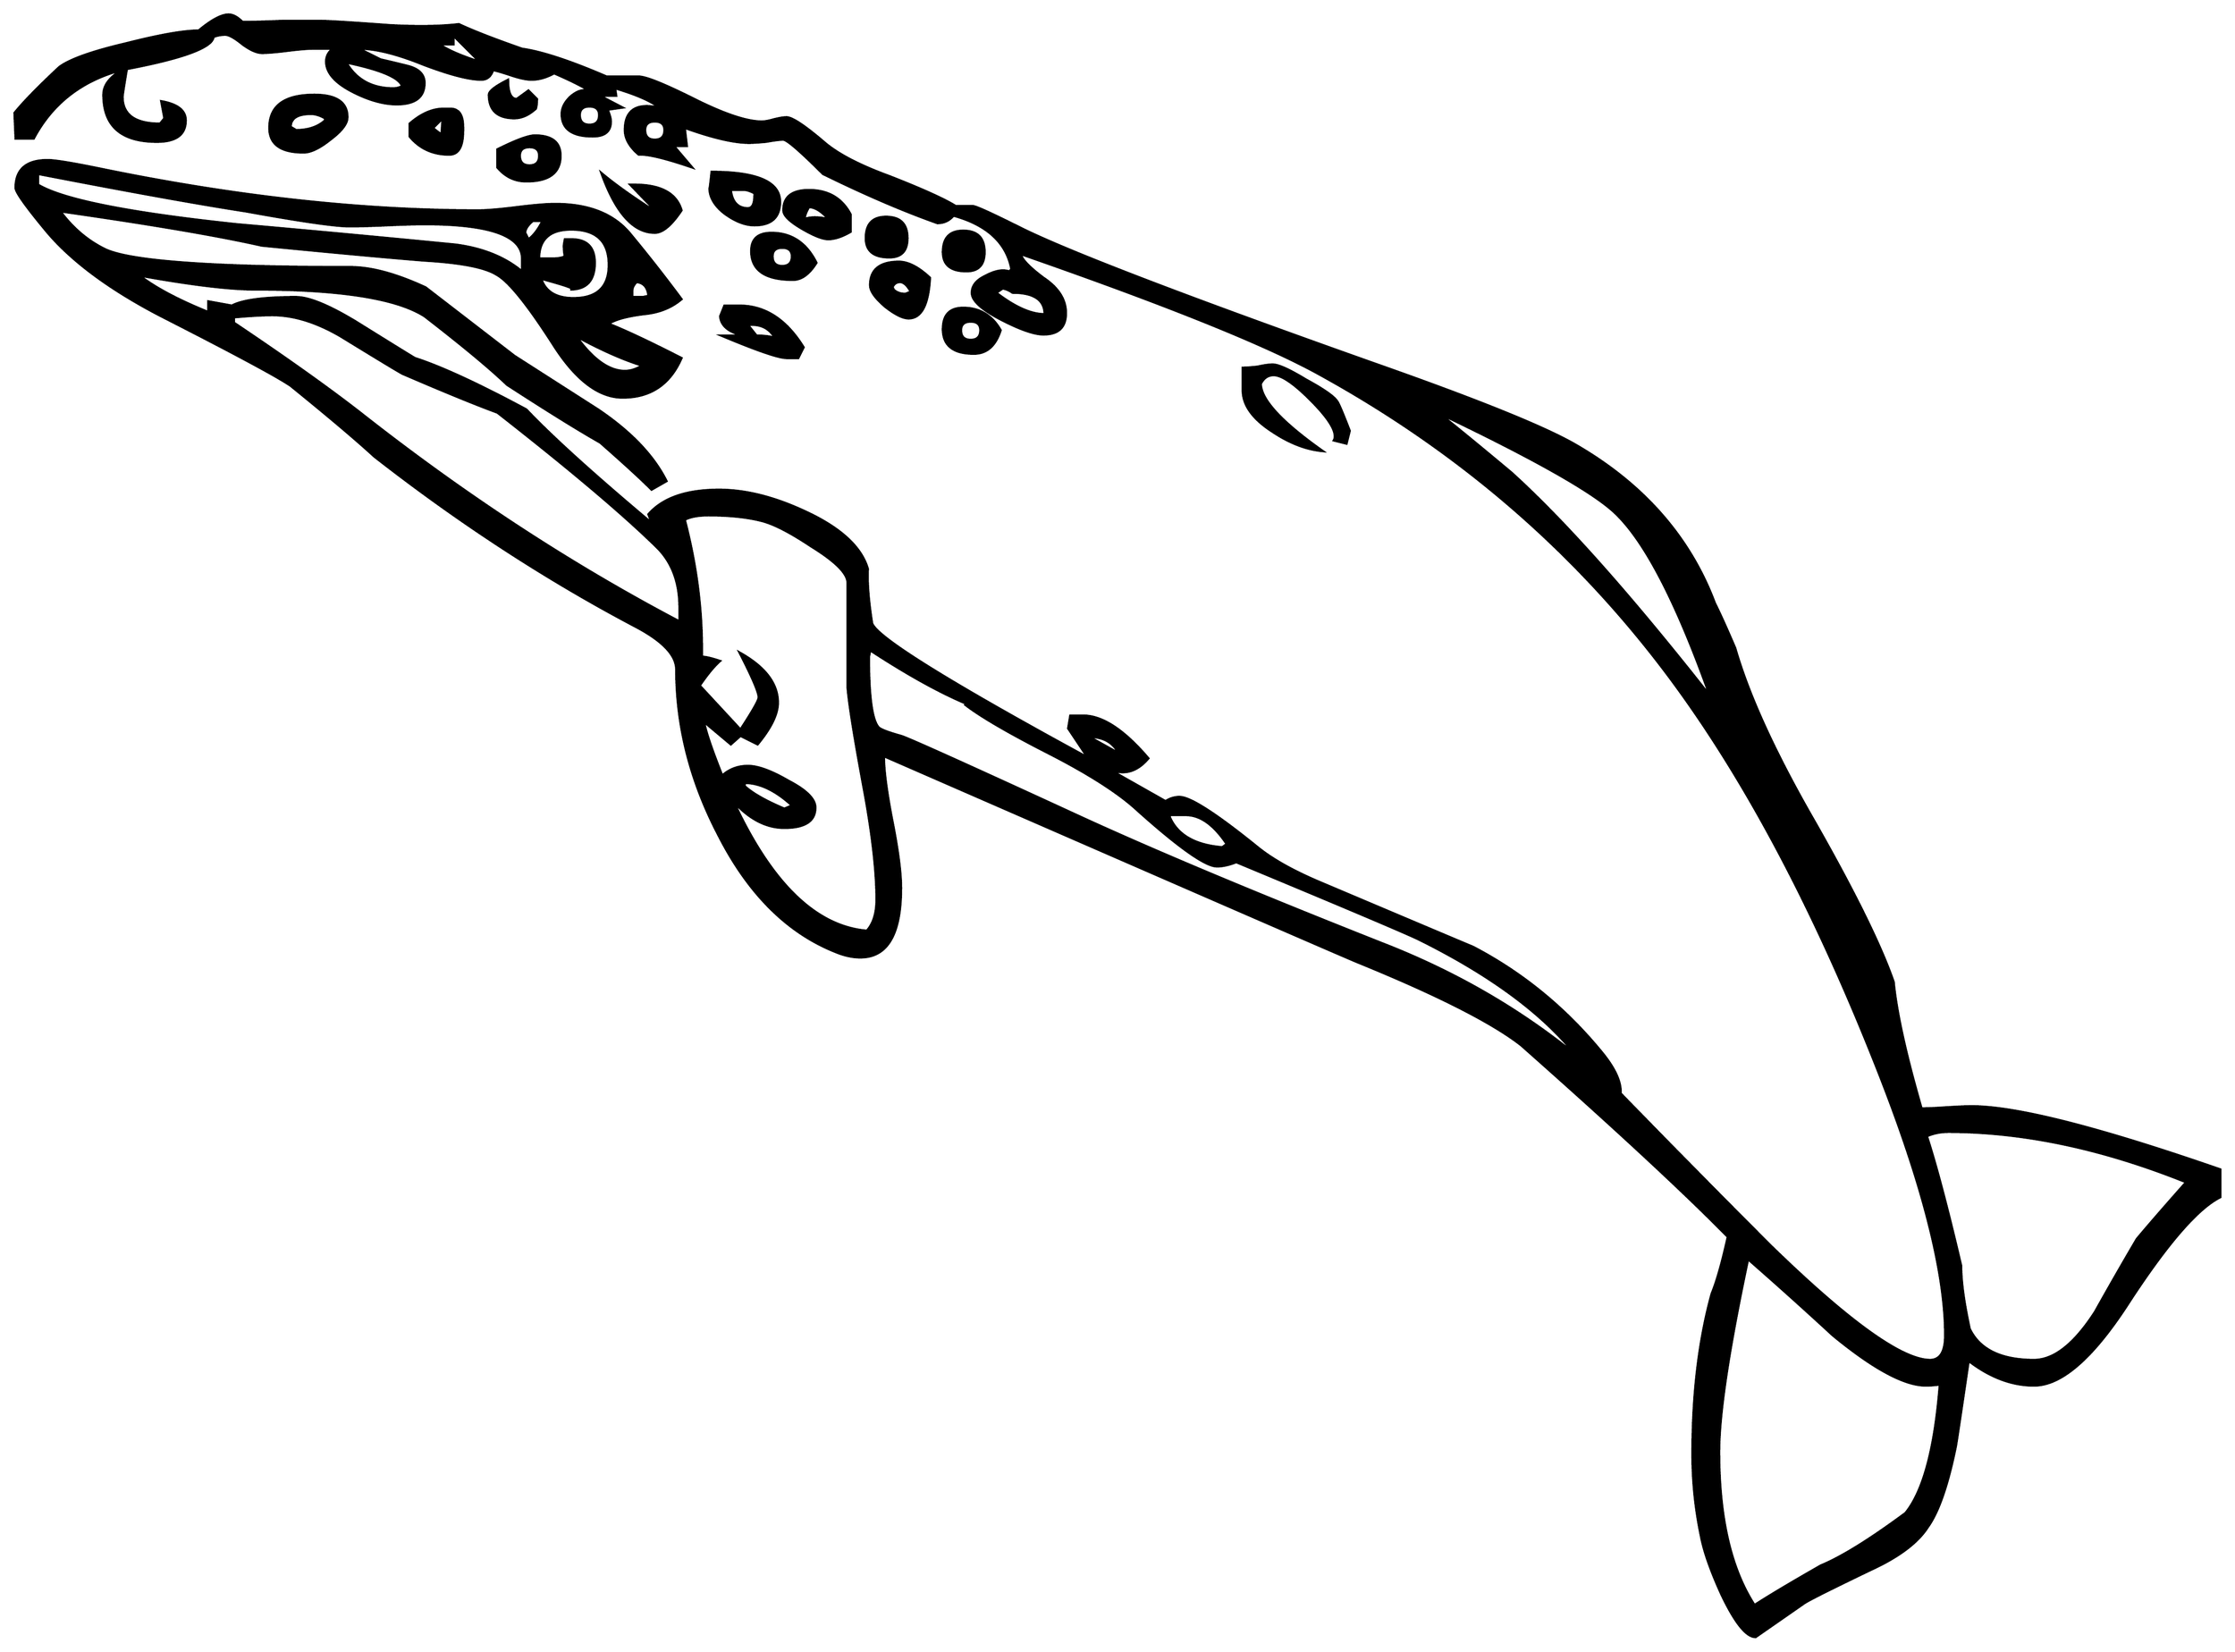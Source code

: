 


\begin{tikzpicture}[y=0.80pt, x=0.80pt, yscale=-1.0, xscale=1.0, inner sep=0pt, outer sep=0pt]
\begin{scope}[shift={(100.0,1662.0)},nonzero rule]
  \path[draw=.,fill=.,line width=1.600pt] (1304.0,-907.0) --
    (1301.0,-895.0) -- (1289.0,-898.0) .. controls
    (1289.667,-898.667) and (1290.0,-900.0) .. (1290.0,-902.0) ..
    controls (1290.0,-909.333) and (1282.333,-920.667) ..
    (1267.0,-936.0) .. controls (1251.667,-951.333) and
    (1240.333,-959.0) .. (1233.0,-959.0) .. controls
    (1227.667,-959.0) and (1223.667,-956.333) .. (1221.0,-951.0) ..
    controls (1221.0,-936.333) and (1240.333,-915.333) ..
    (1279.0,-888.0) .. controls (1263.667,-889.333) and
    (1248.0,-895.333) .. (1232.0,-906.0) .. controls
    (1213.333,-918.0) and (1204.0,-931.0) .. (1204.0,-945.0) --
    (1204.0,-966.0) .. controls (1207.333,-966.0) and
    (1212.0,-966.333) .. (1218.0,-967.0) .. controls
    (1224.0,-968.333) and (1228.667,-969.0) .. (1232.0,-969.0) ..
    controls (1237.333,-969.0) and (1247.667,-964.333) ..
    (1263.0,-955.0) .. controls (1279.0,-946.333) and
    (1288.667,-939.667) .. (1292.0,-935.0) .. controls
    (1293.333,-933.667) and (1297.333,-924.333) .. (1304.0,-907.0) --
    cycle(963.0,-1074.0) .. controls (963.0,-1062.0) and
    (957.333,-1056.0) .. (946.0,-1056.0) .. controls
    (931.333,-1056.0) and (924.0,-1062.0) .. (924.0,-1074.0) ..
    controls (924.0,-1087.333) and (930.333,-1094.0) ..
    (943.0,-1094.0) .. controls (956.333,-1094.0) and
    (963.0,-1087.333) .. (963.0,-1074.0) -- cycle(891.0,-1087.0)
    .. controls (891.0,-1075.0) and (885.333,-1069.0) ..
    (874.0,-1069.0) .. controls (859.333,-1069.0) and
    (852.0,-1075.0) .. (852.0,-1087.0) .. controls
    (852.0,-1100.333) and (858.333,-1107.0) .. (871.0,-1107.0) ..
    controls (884.333,-1107.0) and (891.0,-1100.333) ..
    (891.0,-1087.0) -- cycle(978.0,-1001.0) .. controls
    (973.333,-986.333) and (965.0,-979.0) .. (953.0,-979.0) ..
    controls (933.667,-979.0) and (924.0,-986.667) ..
    (924.0,-1002.0) .. controls (924.0,-1015.333) and
    (930.333,-1022.0) .. (943.0,-1022.0) .. controls
    (958.333,-1022.0) and (970.0,-1015.0) .. (978.0,-1001.0) --
    cycle(912.0,-1050.0) .. controls (910.667,-1024.667) and
    (904.0,-1012.0) .. (892.0,-1012.0) .. controls
    (886.667,-1012.0) and (879.333,-1015.667) .. (870.0,-1023.0) ..
    controls (860.667,-1031.0) and (856.0,-1037.667) ..
    (856.0,-1043.0) .. controls (856.0,-1057.667) and
    (865.0,-1065.0) .. (883.0,-1065.0) .. controls
    (891.667,-1065.0) and (901.333,-1060.0) .. (912.0,-1050.0) --
    cycle(838.0,-1093.0) .. controls (830.0,-1088.333) and
    (823.0,-1086.0) .. (817.0,-1086.0) .. controls
    (811.667,-1086.0) and (803.333,-1089.333) .. (792.0,-1096.0) ..
    controls (780.667,-1102.667) and (775.0,-1108.333) ..
    (775.0,-1113.0) .. controls (775.0,-1125.667) and
    (783.0,-1132.0) .. (799.0,-1132.0) .. controls
    (817.0,-1132.0) and (830.0,-1124.333) .. (838.0,-1109.0) --
    (838.0,-1093.0) -- cycle(772.0,-1121.0) .. controls
    (772.0,-1106.333) and (764.0,-1099.0) .. (748.0,-1099.0) ..
    controls (739.333,-1099.0) and (730.0,-1102.667) ..
    (720.0,-1110.0) .. controls (710.667,-1117.333) and
    (706.0,-1125.333) .. (706.0,-1134.0) .. controls
    (706.0,-1131.333) and (706.667,-1136.333) .. (708.0,-1149.0) ..
    controls (750.667,-1149.0) and (772.0,-1139.667) ..
    (772.0,-1121.0) -- cycle(806.0,-1064.0) .. controls
    (799.333,-1053.333) and (792.0,-1048.0) .. (784.0,-1048.0) ..
    controls (758.0,-1048.0) and (745.0,-1057.0) ..
    (745.0,-1075.0) .. controls (745.0,-1086.333) and
    (751.333,-1092.0) .. (764.0,-1092.0) .. controls
    (782.667,-1092.0) and (796.667,-1082.667) .. (806.0,-1064.0) --
    cycle(680.0,-1113.0) .. controls (670.667,-1099.0) and
    (662.333,-1092.0) .. (655.0,-1092.0) .. controls
    (635.0,-1092.0) and (618.333,-1110.667) .. (605.0,-1148.0) ..
    controls (617.667,-1137.333) and (635.0,-1125.0) ..
    (657.0,-1111.0) -- (632.0,-1137.0) -- (636.0,-1137.0) ..
    controls (660.667,-1137.0) and (675.333,-1129.0) ..
    (680.0,-1113.0) -- cycle(794.0,-985.0) -- (789.0,-975.0) --
    (778.0,-975.0) .. controls (770.667,-975.0) and (750.333,-982.0)
    .. (717.0,-996.0) -- (737.0,-996.0) .. controls
    (723.667,-999.333) and (716.667,-1005.333) .. (716.0,-1014.0) --
    (720.0,-1024.0) -- (734.0,-1024.0) .. controls
    (758.0,-1024.0) and (778.0,-1011.0) .. (794.0,-985.0) --
    cycle(545.0,-1216.0) .. controls (545.0,-1213.333) and
    (544.667,-1210.667) .. (544.0,-1208.0) .. controls
    (537.333,-1202.0) and (530.667,-1199.0) .. (524.0,-1199.0) ..
    controls (508.0,-1199.0) and (500.0,-1206.333) ..
    (500.0,-1221.0) .. controls (500.0,-1224.333) and
    (506.0,-1229.0) .. (518.0,-1235.0) .. controls
    (518.0,-1223.0) and (520.667,-1217.0) .. (526.0,-1217.0) --
    (537.0,-1225.0) -- (545.0,-1217.0) -- (545.0,-1216.0) --
    cycle(567.0,-1164.0) .. controls (567.0,-1148.0) and
    (556.333,-1140.0) .. (535.0,-1140.0) .. controls
    (524.333,-1140.0) and (515.333,-1144.333) .. (508.0,-1153.0) --
    (508.0,-1170.0) .. controls (525.333,-1178.667) and
    (537.0,-1183.0) .. (543.0,-1183.0) .. controls
    (559.0,-1183.0) and (567.0,-1176.667) .. (567.0,-1164.0) --
    cycle(476.0,-1187.0) .. controls (476.0,-1172.333) and
    (471.667,-1165.0) .. (463.0,-1165.0) .. controls
    (447.667,-1165.0) and (435.333,-1170.667) .. (426.0,-1182.0) --
    (426.0,-1194.0) .. controls (436.667,-1203.333) and
    (447.333,-1208.0) .. (458.0,-1208.0) -- (464.0,-1208.0) ..
    controls (472.0,-1208.0) and (476.0,-1202.333) ..
    (476.0,-1191.0) -- (476.0,-1187.0) -- cycle(2117.0,-191.0)
    .. controls (2095.667,-180.333) and (2066.667,-146.667) ..
    (2030.0,-90.0) .. controls (1997.333,-40.0) and (1968.333,-15.0)
    .. (1943.0,-15.0) .. controls (1922.333,-15.0) and
    (1902.0,-22.667) .. (1882.0,-38.0) .. controls (1874.667,12.0)
    and (1870.667,38.667) .. (1870.0,42.0) .. controls (1862.667,78.0)
    and (1854.0,103.0) .. (1844.0,117.0) .. controls
    (1834.667,131.667) and (1817.0,145.0) .. (1791.0,157.0) ..
    controls (1755.0,174.333) and (1734.333,184.667) .. (1729.0,188.0)
    .. controls (1698.333,209.333) and (1683.0,220.0) ..
    (1683.0,220.0) .. controls (1674.333,220.0) and (1663.667,206.667)
    .. (1651.0,180.0) .. controls (1641.0,158.0) and
    (1634.667,140.0) .. (1632.0,126.0) .. controls (1626.667,100.667)
    and (1624.0,75.0) .. (1624.0,49.0) .. controls (1624.0,-7.667)
    and (1630.0,-57.667) .. (1642.0,-101.0) .. controls
    (1646.667,-112.333) and (1651.667,-130.0) .. (1657.0,-154.0) ..
    controls (1615.667,-196.0) and (1551.333,-255.667) ..
    (1464.0,-333.0) .. controls (1436.667,-354.333) and
    (1385.333,-380.333) .. (1310.0,-411.0) .. controls
    (1278.667,-424.333) and (1131.667,-488.333) .. (869.0,-603.0) ..
    controls (869.0,-589.667) and (871.667,-569.333) .. (877.0,-542.0)
    .. controls (882.333,-514.667) and (885.0,-494.0) ..
    (885.0,-480.0) .. controls (885.0,-436.667) and (872.333,-415.0)
    .. (847.0,-415.0) .. controls (839.667,-415.0) and
    (832.0,-416.667) .. (824.0,-420.0) .. controls (778.667,-438.0)
    and (742.0,-474.667) .. (714.0,-530.0) .. controls
    (688.0,-580.0) and (675.0,-631.333) .. (675.0,-684.0) ..
    controls (675.0,-697.333) and (662.333,-710.667) .. (637.0,-724.0)
    .. controls (553.667,-768.0) and (472.333,-821.0) ..
    (393.0,-883.0) .. controls (376.333,-898.333) and (350.333,-920.333)
    .. (315.0,-949.0) .. controls (302.333,-957.667) and
    (262.667,-979.0) .. (196.0,-1013.0) .. controls
    (148.0,-1037.667) and (112.0,-1064.0) .. (88.0,-1092.0) ..
    controls (68.0,-1116.0) and (58.0,-1130.0) .. (58.0,-1134.0)
    .. controls (58.0,-1151.333) and (68.0,-1160.0) ..
    (88.0,-1160.0) .. controls (94.667,-1160.0) and
    (111.0,-1157.333) .. (137.0,-1152.0) .. controls
    (263.0,-1126.0) and (380.667,-1113.0) .. (490.0,-1113.0) ..
    controls (498.0,-1113.0) and (510.0,-1114.0) ..
    (526.0,-1116.0) .. controls (542.0,-1118.0) and
    (554.0,-1119.0) .. (562.0,-1119.0) .. controls
    (594.0,-1119.0) and (617.667,-1109.333) .. (633.0,-1090.0) ..
    controls (649.0,-1070.667) and (664.667,-1050.667) ..
    (680.0,-1030.0) .. controls (670.667,-1022.0) and
    (659.0,-1017.333) .. (645.0,-1016.0) .. controls
    (629.0,-1014.0) and (618.0,-1011.0) .. (612.0,-1007.0) ..
    controls (627.333,-1001.0) and (650.0,-990.333) ..
    (680.0,-975.0) .. controls (669.333,-950.333) and (651.0,-938.0)
    .. (625.0,-938.0) .. controls (603.0,-938.0) and
    (581.667,-954.0) .. (561.0,-986.0) .. controls (536.333,-1024.667)
    and (518.333,-1047.0) .. (507.0,-1053.0) .. controls
    (496.333,-1059.667) and (474.0,-1064.0) .. (440.0,-1066.0) ..
    controls (406.667,-1068.667) and (356.0,-1073.333) ..
    (288.0,-1080.0) .. controls (246.667,-1089.333) and
    (184.0,-1100.0) .. (100.0,-1112.0) .. controls
    (111.333,-1096.667) and (125.0,-1085.0) .. (141.0,-1077.0) ..
    controls (163.667,-1065.667) and (240.333,-1060.0) ..
    (371.0,-1060.0) .. controls (390.333,-1060.0) and
    (413.667,-1053.667) .. (441.0,-1041.0) .. controls
    (441.0,-1041.0) and (468.667,-1019.667) .. (524.0,-977.0) ..
    controls (550.0,-960.333) and (576.0,-943.667) .. (602.0,-927.0)
    .. controls (632.667,-906.333) and (654.0,-884.0) ..
    (666.0,-860.0) -- (652.0,-852.0) .. controls (642.0,-862.0)
    and (626.0,-876.667) .. (604.0,-896.0) .. controls
    (584.0,-907.333) and (555.0,-925.333) .. (517.0,-950.0) ..
    controls (501.0,-965.333) and (475.333,-986.667) ..
    (440.0,-1014.0) .. controls (414.0,-1030.667) and
    (361.333,-1039.0) .. (282.0,-1039.0) .. controls
    (258.0,-1039.0) and (222.0,-1043.333) .. (174.0,-1052.0) ..
    controls (188.667,-1040.667) and (210.0,-1029.333) ..
    (238.0,-1018.0) -- (238.0,-1028.0) -- (260.0,-1024.0) ..
    controls (270.0,-1029.333) and (290.0,-1032.0) ..
    (320.0,-1032.0) .. controls (332.0,-1032.0) and
    (350.667,-1024.333) .. (376.0,-1009.0) .. controls
    (411.333,-987.0) and (429.667,-975.667) .. (431.0,-975.0) ..
    controls (455.667,-967.0) and (490.333,-951.0) .. (535.0,-927.0)
    .. controls (559.0,-901.667) and (598.0,-866.333) ..
    (652.0,-821.0) -- (649.0,-829.0) .. controls (662.333,-844.333)
    and (684.333,-852.0) .. (715.0,-852.0) .. controls
    (739.667,-852.0) and (766.333,-845.333) .. (795.0,-832.0) ..
    controls (828.333,-816.667) and (848.0,-798.667) .. (854.0,-778.0)
    .. controls (853.333,-765.333) and (854.667,-748.333) ..
    (858.0,-727.0) .. controls (863.333,-713.667) and (930.333,-672.0)
    .. (1059.0,-602.0) .. controls (1055.0,-608.0) and
    (1049.0,-617.0) .. (1041.0,-629.0) -- (1043.0,-641.0) --
    (1055.0,-641.0) .. controls (1073.0,-641.0) and
    (1093.333,-627.667) .. (1116.0,-601.0) .. controls
    (1108.667,-592.333) and (1100.667,-588.0) .. (1092.0,-588.0) ..
    controls (1088.0,-588.0) and (1083.667,-589.0) ..
    (1079.0,-591.0) -- (1132.0,-561.0) .. controls
    (1136.0,-563.667) and (1140.333,-565.0) .. (1145.0,-565.0) ..
    controls (1155.0,-565.0) and (1179.333,-549.333) ..
    (1218.0,-518.0) .. controls (1232.0,-506.667) and
    (1251.667,-495.667) .. (1277.0,-485.0) .. controls
    (1368.333,-446.333) and (1415.667,-426.333) .. (1419.0,-425.0) ..
    controls (1465.0,-401.0) and (1505.0,-368.333) ..
    (1539.0,-327.0) .. controls (1551.667,-311.667) and
    (1557.667,-298.667) .. (1557.0,-288.0) .. controls
    (1603.667,-240.0) and (1650.667,-192.333) .. (1698.0,-145.0) ..
    controls (1770.667,-74.333) and (1820.0,-39.0) .. (1846.0,-39.0)
    .. controls (1855.333,-39.0) and (1860.0,-46.667) ..
    (1860.0,-62.0) .. controls (1860.0,-120.0) and
    (1839.333,-201.667) .. (1798.0,-307.0) .. controls
    (1737.333,-461.667) and (1670.333,-587.333) .. (1597.0,-684.0) ..
    controls (1511.0,-797.333) and (1403.667,-889.333) ..
    (1275.0,-960.0) .. controls (1225.667,-987.333) and
    (1133.0,-1024.667) .. (997.0,-1072.0) .. controls
    (997.667,-1067.333) and (1004.667,-1060.0) .. (1018.0,-1050.0) ..
    controls (1032.0,-1040.667) and (1039.0,-1029.667) ..
    (1039.0,-1017.0) .. controls (1039.0,-1003.667) and
    (1032.0,-997.0) .. (1018.0,-997.0) .. controls
    (1009.333,-997.0) and (996.0,-1001.667) .. (978.0,-1011.0) ..
    controls (960.0,-1020.333) and (951.0,-1028.667) ..
    (951.0,-1036.0) .. controls (951.0,-1042.667) and
    (955.333,-1048.0) .. (964.0,-1052.0) .. controls
    (972.667,-1056.667) and (980.0,-1058.0) .. (986.0,-1056.0) --
    (988.0,-1058.0) .. controls (983.333,-1082.667) and
    (965.333,-1099.333) .. (934.0,-1108.0) .. controls
    (930.0,-1103.333) and (925.0,-1101.0) .. (919.0,-1101.0) ..
    controls (887.0,-1112.333) and (851.333,-1127.667) ..
    (812.0,-1147.0) .. controls (790.667,-1168.333) and
    (778.333,-1179.0) .. (775.0,-1179.0) .. controls
    (771.667,-1179.0) and (766.333,-1178.333) .. (759.0,-1177.0) ..
    controls (751.667,-1176.333) and (746.333,-1176.0) ..
    (743.0,-1176.0) .. controls (729.0,-1176.0) and
    (709.0,-1180.667) .. (683.0,-1190.0) -- (685.0,-1173.0) --
    (673.0,-1173.0) -- (690.0,-1153.0) .. controls
    (664.667,-1161.667) and (648.0,-1165.667) .. (640.0,-1165.0) ..
    controls (631.333,-1172.333) and (627.0,-1180.0) ..
    (627.0,-1188.0) .. controls (627.0,-1206.667) and
    (637.667,-1213.667) .. (659.0,-1209.0) .. controls
    (651.667,-1215.0) and (638.0,-1221.0) .. (618.0,-1227.0) --
    (619.0,-1220.0) .. controls (611.667,-1220.0) and
    (606.667,-1220.0) .. (604.0,-1220.0) -- (625.0,-1209.0) --
    (611.0,-1207.0) .. controls (613.0,-1202.333) and
    (614.0,-1198.667) .. (614.0,-1196.0) .. controls
    (614.0,-1186.667) and (608.333,-1182.0) .. (597.0,-1182.0) ..
    controls (577.667,-1182.0) and (568.0,-1189.0) ..
    (568.0,-1203.0) .. controls (568.0,-1209.0) and
    (571.0,-1214.667) .. (577.0,-1220.0) .. controls
    (583.667,-1225.333) and (589.667,-1226.667) .. (595.0,-1224.0) ..
    controls (587.667,-1228.667) and (576.333,-1234.333) ..
    (561.0,-1241.0) .. controls (553.667,-1237.0) and
    (546.667,-1235.0) .. (540.0,-1235.0) .. controls
    (535.333,-1235.0) and (529.0,-1236.333) .. (521.0,-1239.0) ..
    controls (513.0,-1241.667) and (507.333,-1243.333) ..
    (504.0,-1244.0) .. controls (502.0,-1238.0) and
    (498.333,-1235.0) .. (493.0,-1235.0) .. controls
    (481.667,-1235.0) and (463.667,-1239.667) .. (439.0,-1249.0) ..
    controls (414.333,-1259.0) and (394.333,-1264.0) ..
    (379.0,-1264.0) -- (399.0,-1254.0) .. controls
    (407.667,-1252.0) and (416.0,-1250.0) .. (424.0,-1248.0) ..
    controls (434.667,-1245.333) and (440.0,-1240.0) ..
    (440.0,-1232.0) .. controls (440.0,-1218.667) and
    (431.333,-1212.0) .. (414.0,-1212.0) .. controls
    (402.0,-1212.0) and (388.667,-1215.667) .. (374.0,-1223.0) ..
    controls (356.667,-1231.667) and (348.0,-1241.333) ..
    (348.0,-1252.0) .. controls (348.0,-1256.667) and
    (350.0,-1260.667) .. (354.0,-1264.0) -- (336.0,-1264.0) ..
    controls (330.667,-1264.0) and (322.667,-1263.333) ..
    (312.0,-1262.0) .. controls (301.333,-1260.667) and
    (293.333,-1260.0) .. (288.0,-1260.0) .. controls
    (283.333,-1260.0) and (277.333,-1262.667) .. (270.0,-1268.0) ..
    controls (262.667,-1274.0) and (257.333,-1277.0) ..
    (254.0,-1277.0) .. controls (250.0,-1277.0) and
    (246.333,-1276.333) .. (243.0,-1275.0) .. controls
    (241.667,-1265.0) and (214.667,-1255.0) .. (162.0,-1245.0) ..
    controls (159.333,-1229.0) and (158.0,-1220.333) ..
    (158.0,-1219.0) .. controls (158.0,-1202.333) and
    (169.667,-1194.0) .. (193.0,-1194.0) -- (197.0,-1199.0) --
    (194.0,-1215.0) .. controls (209.333,-1212.333) and
    (217.0,-1206.333) .. (217.0,-1197.0) .. controls
    (217.0,-1183.667) and (208.0,-1177.0) .. (190.0,-1177.0) ..
    controls (156.667,-1177.0) and (140.0,-1191.667) ..
    (140.0,-1221.0) .. controls (140.0,-1229.667) and
    (145.667,-1237.333) .. (157.0,-1244.0) .. controls
    (119.667,-1234.0) and (92.333,-1212.667) .. (75.0,-1180.0) --
    (58.0,-1180.0) -- (57.0,-1204.0) .. controls (65.667,-1214.667)
    and (79.667,-1229.0) .. (99.0,-1247.0) .. controls
    (109.0,-1254.333) and (129.667,-1261.667) .. (161.0,-1269.0) ..
    controls (192.333,-1277.0) and (215.0,-1281.0) ..
    (229.0,-1281.0) .. controls (241.0,-1291.0) and
    (250.333,-1296.0) .. (257.0,-1296.0) .. controls
    (261.0,-1296.0) and (265.333,-1293.667) .. (270.0,-1289.0) ..
    controls (278.0,-1289.0) and (290.333,-1289.333) ..
    (307.0,-1290.0) .. controls (323.0,-1290.0) and
    (335.0,-1290.0) .. (343.0,-1290.0) .. controls
    (350.333,-1290.0) and (372.0,-1288.667) .. (408.0,-1286.0) ..
    controls (434.0,-1284.667) and (455.333,-1285.0) ..
    (472.0,-1287.0) .. controls (484.667,-1281.0) and
    (504.333,-1273.333) .. (531.0,-1264.0) .. controls
    (549.667,-1261.333) and (576.0,-1252.667) .. (610.0,-1238.0) --
    (640.0,-1238.0) .. controls (646.667,-1238.0) and
    (664.0,-1231.0) .. (692.0,-1217.0) .. controls
    (720.0,-1203.0) and (741.0,-1196.0) .. (755.0,-1196.0) ..
    controls (757.667,-1196.0) and (761.333,-1196.667) ..
    (766.0,-1198.0) .. controls (771.333,-1199.333) and
    (775.333,-1200.0) .. (778.0,-1200.0) .. controls
    (783.333,-1200.0) and (795.333,-1192.0) .. (814.0,-1176.0) ..
    controls (826.667,-1165.333) and (846.667,-1155.0) ..
    (874.0,-1145.0) .. controls (904.667,-1133.0) and
    (925.333,-1123.667) .. (936.0,-1117.0) .. controls
    (936.0,-1117.0) and (941.333,-1117.0) .. (952.0,-1117.0) ..
    controls (954.667,-1117.0) and (969.333,-1110.333) ..
    (996.0,-1097.0) .. controls (1040.0,-1075.0) and
    (1150.333,-1032.667) .. (1327.0,-970.0) .. controls
    (1423.667,-936.0) and (1486.333,-910.667) .. (1515.0,-894.0) ..
    controls (1578.333,-857.333) and (1621.667,-808.0) ..
    (1645.0,-746.0) .. controls (1649.667,-736.667) and
    (1656.0,-722.667) .. (1664.0,-704.0) .. controls
    (1676.667,-660.0) and (1701.0,-606.667) .. (1737.0,-544.0) ..
    controls (1775.0,-477.333) and (1800.0,-426.667) ..
    (1812.0,-392.0) .. controls (1814.667,-364.0) and
    (1823.333,-324.667) .. (1838.0,-274.0) .. controls
    (1843.333,-274.0) and (1851.0,-274.333) .. (1861.0,-275.0) ..
    controls (1871.667,-275.667) and (1879.667,-276.0) ..
    (1885.0,-276.0) .. controls (1926.333,-276.0) and
    (2003.667,-256.333) .. (2117.0,-217.0) -- (2117.0,-191.0) --
    cycle(368.0,-1200.0) .. controls (368.0,-1194.0) and
    (362.667,-1187.0) .. (352.0,-1179.0) .. controls
    (342.0,-1171.0) and (333.667,-1167.0) .. (327.0,-1167.0) ..
    controls (305.667,-1167.0) and (295.0,-1174.667) ..
    (295.0,-1190.0) .. controls (295.0,-1210.667) and
    (309.0,-1221.0) .. (337.0,-1221.0) .. controls
    (357.667,-1221.0) and (368.0,-1214.0) .. (368.0,-1200.0) --
    cycle(1640.0,-660.0) .. controls (1609.333,-746.0) and
    (1580.333,-802.333) .. (1553.0,-829.0) .. controls
    (1533.667,-848.333) and (1478.667,-879.667) .. (1388.0,-923.0) ..
    controls (1404.0,-910.333) and (1426.333,-892.0) ..
    (1455.0,-868.0) .. controls (1504.333,-823.333) and
    (1566.0,-754.0) .. (1640.0,-660.0) -- cycle(2085.0,-205.0)
    .. controls (2007.0,-236.333) and (1933.0,-252.0) ..
    (1863.0,-252.0) .. controls (1855.667,-252.0) and
    (1849.0,-250.667) .. (1843.0,-248.0) .. controls
    (1851.667,-221.333) and (1862.333,-181.0) .. (1875.0,-127.0) ..
    controls (1875.0,-112.333) and (1877.667,-92.667) ..
    (1883.0,-68.0) .. controls (1892.333,-48.667) and (1912.333,-39.0)
    .. (1943.0,-39.0) .. controls (1961.667,-39.0) and
    (1980.667,-54.0) .. (2000.0,-84.0) .. controls (2012.667,-106.667)
    and (2025.667,-129.333) .. (2039.0,-152.0) .. controls
    (2049.0,-164.0) and (2064.333,-181.667) .. (2085.0,-205.0) --
    cycle(1019.0,-1016.0) .. controls (1019.0,-1029.333) and
    (1009.0,-1036.0) .. (989.0,-1036.0) .. controls
    (986.333,-1038.0) and (983.333,-1039.333) .. (980.0,-1040.0) --
    (974.0,-1036.0) .. controls (991.333,-1022.667) and
    (1006.333,-1016.0) .. (1019.0,-1016.0) -- cycle(959.0,-1001.0)
    .. controls (959.0,-1006.333) and (956.0,-1009.0) ..
    (950.0,-1009.0) .. controls (944.0,-1009.0) and
    (941.0,-1006.333) .. (941.0,-1001.0) .. controls
    (941.0,-995.0) and (944.0,-992.0) .. (950.0,-992.0) ..
    controls (956.0,-992.0) and (959.0,-995.0) ..
    (959.0,-1001.0) -- cycle(894.0,-1037.0) .. controls
    (890.667,-1043.0) and (887.333,-1046.0) .. (884.0,-1046.0) ..
    controls (880.667,-1046.0) and (878.333,-1044.333) ..
    (877.0,-1041.0) .. controls (877.667,-1040.333) and
    (878.0,-1039.667) .. (878.0,-1039.0) .. controls
    (880.667,-1036.333) and (884.333,-1035.0) .. (889.0,-1035.0) --
    (894.0,-1037.0) -- cycle(817.0,-1105.0) .. controls
    (810.333,-1112.333) and (804.333,-1116.0) .. (799.0,-1116.0) ..
    controls (796.333,-1111.333) and (795.0,-1107.667) ..
    (795.0,-1105.0) .. controls (800.333,-1107.0) and
    (807.667,-1107.0) .. (817.0,-1105.0) -- cycle(748.0,-1127.0)
    -- (748.0,-1129.0) .. controls (744.0,-1131.0) and
    (741.0,-1132.0) .. (739.0,-1132.0) .. controls
    (730.333,-1132.0) and (726.0,-1132.0) .. (726.0,-1132.0) ..
    controls (727.333,-1120.667) and (732.667,-1115.0) ..
    (742.0,-1115.0) .. controls (746.0,-1115.0) and
    (748.0,-1119.0) .. (748.0,-1127.0) -- cycle(783.0,-1070.0)
    .. controls (783.0,-1075.333) and (780.0,-1078.0) ..
    (774.0,-1078.0) .. controls (768.0,-1078.0) and
    (765.0,-1075.333) .. (765.0,-1070.0) .. controls
    (765.0,-1064.0) and (768.0,-1061.0) .. (774.0,-1061.0) ..
    controls (780.0,-1061.0) and (783.0,-1064.0) ..
    (783.0,-1070.0) -- cycle(664.0,-1188.0) .. controls
    (664.0,-1193.333) and (661.0,-1196.0) .. (655.0,-1196.0) ..
    controls (649.0,-1196.0) and (646.0,-1193.333) ..
    (646.0,-1188.0) .. controls (646.0,-1182.0) and
    (649.0,-1179.0) .. (655.0,-1179.0) .. controls
    (661.0,-1179.0) and (664.0,-1182.0) .. (664.0,-1188.0) --
    cycle(603.0,-1202.0) .. controls (603.0,-1207.333) and
    (600.0,-1210.0) .. (594.0,-1210.0) .. controls
    (588.0,-1210.0) and (585.0,-1207.333) .. (585.0,-1202.0) ..
    controls (585.0,-1196.0) and (588.0,-1193.0) ..
    (594.0,-1193.0) .. controls (600.0,-1193.0) and
    (603.0,-1196.0) .. (603.0,-1202.0) -- cycle(767.0,-994.0) ..
    controls (762.333,-1002.0) and (755.333,-1006.0) ..
    (746.0,-1006.0) -- (742.0,-1006.0) -- (750.0,-996.0) ..
    controls (756.667,-996.0) and (762.333,-995.333) .. (767.0,-994.0)
    -- cycle(491.0,-1252.0) .. controls (485.667,-1257.333) and
    (477.667,-1265.333) .. (467.0,-1276.0) -- (467.0,-1268.0) --
    (454.0,-1268.0) .. controls (462.0,-1262.667) and
    (474.333,-1257.333) .. (491.0,-1252.0) -- cycle(1855.0,-16.0) ..
    controls (1850.333,-15.333) and (1846.0,-15.0) .. (1842.0,-15.0)
    .. controls (1822.0,-15.0) and (1793.0,-30.667) ..
    (1755.0,-62.0) .. controls (1729.0,-86.0) and
    (1702.667,-109.667) .. (1676.0,-133.0) .. controls
    (1658.0,-48.333) and (1649.0,11.667) .. (1649.0,47.0) ..
    controls (1649.0,108.333) and (1660.0,156.0) .. (1682.0,190.0)
    .. controls (1695.333,181.333) and (1716.0,169.0) ..
    (1744.0,153.0) .. controls (1763.333,145.0) and (1789.667,128.667)
    .. (1823.0,104.0) .. controls (1839.667,83.333) and
    (1850.333,43.333) .. (1855.0,-16.0) -- cycle(547.0,-1164.0) ..
    controls (547.0,-1169.333) and (544.0,-1172.0) ..
    (538.0,-1172.0) .. controls (532.0,-1172.0) and
    (529.0,-1169.333) .. (529.0,-1164.0) .. controls
    (529.0,-1158.0) and (532.0,-1155.0) .. (538.0,-1155.0) ..
    controls (544.0,-1155.0) and (547.0,-1158.0) ..
    (547.0,-1164.0) -- cycle(1514.0,-325.0) .. controls
    (1482.667,-363.667) and (1434.0,-399.333) .. (1368.0,-432.0) ..
    controls (1354.0,-438.667) and (1297.333,-462.667) ..
    (1198.0,-504.0) .. controls (1191.333,-501.333) and
    (1185.333,-500.0) .. (1180.0,-500.0) .. controls
    (1169.333,-500.0) and (1144.333,-517.667) .. (1105.0,-553.0) ..
    controls (1088.333,-568.333) and (1062.0,-585.333) ..
    (1026.0,-604.0) .. controls (986.667,-624.0) and
    (959.667,-639.667) .. (945.0,-651.0) -- (946.0,-652.0) ..
    controls (920.667,-662.667) and (890.667,-679.333) .. (856.0,-702.0)
    .. controls (856.0,-700.667) and (855.667,-698.667) ..
    (855.0,-696.0) .. controls (855.0,-658.667) and (858.0,-636.667)
    .. (864.0,-630.0) .. controls (866.0,-628.0) and
    (873.0,-625.333) .. (885.0,-622.0) .. controls (891.667,-620.0)
    and (945.667,-595.667) .. (1047.0,-549.0) .. controls
    (1117.667,-516.333) and (1213.667,-476.0) .. (1335.0,-428.0) ..
    controls (1401.667,-402.0) and (1461.333,-367.667) ..
    (1514.0,-325.0) -- cycle(1189.0,-521.0) .. controls
    (1177.0,-539.0) and (1164.333,-548.0) .. (1151.0,-548.0) --
    (1136.0,-548.0) -- (1136.0,-546.0) .. controls
    (1143.333,-529.333) and (1159.667,-520.0) .. (1185.0,-518.0) --
    (1189.0,-521.0) -- cycle(1088.0,-606.0) .. controls
    (1082.667,-616.0) and (1073.667,-621.0) .. (1061.0,-621.0) ..
    controls (1067.0,-617.667) and (1076.0,-612.667) ..
    (1088.0,-606.0) -- cycle(649.0,-1033.0) .. controls
    (648.333,-1041.0) and (644.667,-1045.333) .. (638.0,-1046.0) ..
    controls (635.333,-1043.333) and (634.0,-1040.667) ..
    (634.0,-1038.0) -- (634.0,-1032.0) -- (640.0,-1032.0) ..
    controls (641.333,-1032.0) and (642.667,-1032.0) ..
    (644.0,-1032.0) .. controls (646.667,-1032.667) and
    (648.333,-1033.0) .. (649.0,-1033.0) -- cycle(457.0,-1199.0)
    -- (448.0,-1190.0) .. controls (450.0,-1188.0) and
    (452.667,-1186.0) .. (456.0,-1184.0) .. controls
    (456.0,-1188.667) and (456.333,-1193.667) .. (457.0,-1199.0) --
    cycle(612.0,-1062.0) .. controls (612.0,-1084.0) and
    (600.333,-1095.0) .. (577.0,-1095.0) .. controls
    (557.0,-1095.0) and (547.0,-1086.0) .. (547.0,-1068.0) --
    (559.0,-1068.0) .. controls (564.333,-1068.0) and
    (568.333,-1068.667) .. (571.0,-1070.0) .. controls
    (570.333,-1072.667) and (570.0,-1076.0) .. (570.0,-1080.0) ..
    controls (570.0,-1080.667) and (570.333,-1082.667) ..
    (571.0,-1086.0) -- (577.0,-1086.0) .. controls
    (591.667,-1086.0) and (599.0,-1078.667) .. (599.0,-1064.0) ..
    controls (599.0,-1047.333) and (591.333,-1039.0) ..
    (576.0,-1039.0) .. controls (582.667,-1039.0) and
    (573.667,-1042.333) .. (549.0,-1049.0) .. controls
    (553.0,-1037.0) and (563.0,-1031.0) .. (579.0,-1031.0) ..
    controls (601.0,-1031.0) and (612.0,-1041.333) ..
    (612.0,-1062.0) -- cycle(550.0,-1103.0) -- (541.0,-1103.0)
    .. controls (536.333,-1099.0) and (534.0,-1095.333) ..
    (534.0,-1092.0) -- (537.0,-1086.0) .. controls
    (541.667,-1089.333) and (546.0,-1095.0) .. (550.0,-1103.0) --
    cycle(419.0,-1229.0) .. controls (416.333,-1237.0) and
    (399.0,-1244.333) .. (367.0,-1251.0) .. controls
    (376.333,-1235.0) and (391.0,-1227.0) .. (411.0,-1227.0) ..
    controls (413.667,-1227.0) and (416.333,-1227.667) ..
    (419.0,-1229.0) -- cycle(643.0,-968.0) .. controls
    (625.667,-973.333) and (605.333,-982.333) .. (582.0,-995.0) ..
    controls (597.333,-973.667) and (612.333,-963.0) .. (627.0,-963.0)
    .. controls (632.333,-963.0) and (637.667,-964.667) ..
    (643.0,-968.0) -- cycle(347.0,-1197.0) -- (347.0,-1199.0) ..
    controls (342.333,-1201.667) and (338.0,-1203.0) ..
    (334.0,-1203.0) .. controls (321.333,-1203.0) and
    (315.0,-1199.0) .. (315.0,-1191.0) -- (320.0,-1188.0) ..
    controls (331.333,-1188.0) and (340.333,-1191.0) ..
    (347.0,-1197.0) -- cycle(531.0,-1056.0) -- (531.0,-1068.0)
    .. controls (531.0,-1089.333) and (500.667,-1100.0) ..
    (440.0,-1100.0) .. controls (432.0,-1100.0) and
    (420.333,-1099.667) .. (405.0,-1099.0) .. controls
    (389.667,-1098.333) and (378.0,-1098.0) .. (370.0,-1098.0) ..
    controls (356.667,-1098.0) and (324.333,-1102.667) ..
    (273.0,-1112.0) .. controls (229.667,-1118.667) and
    (165.0,-1130.333) .. (79.0,-1147.0) -- (79.0,-1137.0) ..
    controls (102.333,-1123.0) and (164.333,-1110.667) ..
    (265.0,-1100.0) .. controls (333.0,-1094.0) and
    (401.0,-1087.667) .. (469.0,-1081.0) .. controls
    (494.333,-1077.667) and (515.0,-1069.333) .. (531.0,-1056.0) --
    cycle(862.0,-469.0) .. controls (862.0,-494.333) and
    (858.333,-527.333) .. (851.0,-568.0) .. controls (841.667,-618.0)
    and (836.333,-651.0) .. (835.0,-667.0) .. controls
    (835.0,-667.0) and (835.0,-699.667) .. (835.0,-765.0) ..
    controls (835.0,-773.667) and (823.667,-785.0) .. (801.0,-799.0)
    .. controls (781.0,-812.333) and (765.333,-820.333) ..
    (754.0,-823.0) .. controls (740.667,-826.333) and (724.333,-828.0)
    .. (705.0,-828.0) .. controls (695.667,-828.0) and
    (688.333,-826.667) .. (683.0,-824.0) .. controls (694.333,-780.667)
    and (699.667,-738.0) .. (699.0,-696.0) .. controls
    (702.333,-696.0) and (708.0,-694.667) .. (716.0,-692.0) ..
    controls (710.667,-687.333) and (704.333,-679.667) .. (697.0,-669.0)
    .. controls (705.667,-659.667) and (718.333,-646.0) ..
    (735.0,-628.0) .. controls (746.333,-645.333) and (752.0,-655.333)
    .. (752.0,-658.0) .. controls (752.0,-662.667) and
    (746.0,-676.667) .. (734.0,-700.0) .. controls (758.0,-686.667)
    and (770.0,-671.0) .. (770.0,-653.0) .. controls
    (770.0,-642.333) and (763.667,-629.333) .. (751.0,-614.0) --
    (735.0,-622.0) -- (726.0,-614.0) -- (701.0,-635.0) ..
    controls (703.0,-625.0) and (708.667,-608.333) .. (718.0,-585.0)
    .. controls (724.667,-591.0) and (732.667,-594.0) ..
    (742.0,-594.0) .. controls (751.333,-594.0) and (764.0,-589.333)
    .. (780.0,-580.0) .. controls (796.667,-571.333) and
    (805.0,-563.0) .. (805.0,-555.0) .. controls (805.0,-542.333)
    and (795.333,-536.0) .. (776.0,-536.0) .. controls
    (759.333,-536.0) and (743.667,-544.0) .. (729.0,-560.0) ..
    controls (764.333,-484.0) and (805.667,-444.0) .. (853.0,-440.0)
    .. controls (859.0,-446.667) and (862.0,-456.333) ..
    (862.0,-469.0) -- cycle(678.0,-729.0) -- (678.0,-742.0) ..
    controls (678.0,-766.0) and (670.667,-785.0) .. (656.0,-799.0)
    .. controls (624.667,-829.667) and (575.333,-871.333) ..
    (508.0,-924.0) .. controls (488.0,-931.333) and (458.667,-943.333)
    .. (420.0,-960.0) .. controls (419.333,-960.0) and
    (400.0,-971.667) .. (362.0,-995.0) .. controls (339.333,-1008.333)
    and (318.0,-1015.0) .. (298.0,-1015.0) .. controls
    (288.667,-1015.0) and (276.667,-1014.333) .. (262.0,-1013.0) --
    (262.0,-1008.0) .. controls (310.667,-975.333) and
    (350.0,-947.333) .. (380.0,-924.0) .. controls (477.333,-847.333)
    and (576.667,-782.333) .. (678.0,-729.0) -- cycle(783.0,-557.0)
    .. controls (767.667,-571.0) and (753.0,-578.0) ..
    (739.0,-578.0) -- (739.0,-575.0) .. controls (746.333,-568.333)
    and (758.667,-561.333) .. (776.0,-554.0) -- (783.0,-557.0) --
    cycle;
\end{scope}

\end{tikzpicture}

